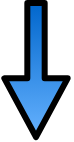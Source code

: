 <mxfile version="14.1.8" type="device" pages="2"><diagram id="1ECVt0NgepYpdvJYvRw1" name="down"><mxGraphModel dx="255" dy="250" grid="1" gridSize="10" guides="1" tooltips="1" connect="1" arrows="1" fold="1" page="1" pageScale="1" pageWidth="100" pageHeight="100" math="0" shadow="0"><root><mxCell id="0"/><mxCell id="1" parent="0"/><mxCell id="ydW8116mq49WozLIjUD5-3" value="" style="shape=flexArrow;endArrow=classic;html=1;endWidth=20;endSize=8.777;width=6.667;strokeWidth=3;fillColor=#66B2FF;gradientDirection=north;gradientColor=#0066CC;" edge="1" parent="1"><mxGeometry width="50" height="50" relative="1" as="geometry"><mxPoint x="49" y="15" as="sourcePoint"/><mxPoint x="49" y="85" as="targetPoint"/></mxGeometry></mxCell></root></mxGraphModel></diagram><diagram id="pu79TZCw-612qQQUJzm4" name="right"><mxGraphModel dx="213" dy="209" grid="1" gridSize="10" guides="1" tooltips="1" connect="1" arrows="1" fold="1" page="1" pageScale="1" pageWidth="100" pageHeight="100" math="0" shadow="0"><root><mxCell id="w2Q4GuKiHMN0-HmtP9ez-0"/><mxCell id="w2Q4GuKiHMN0-HmtP9ez-1" parent="w2Q4GuKiHMN0-HmtP9ez-0"/><mxCell id="C8RYF2GgY3VE1K_C3qrO-0" value="" style="shape=flexArrow;endArrow=classic;html=1;endWidth=20;endSize=8.777;width=6.667;strokeWidth=3;fillColor=#66B2FF;gradientDirection=west;gradientColor=#0066CC;" edge="1" parent="w2Q4GuKiHMN0-HmtP9ez-1"><mxGeometry width="50" height="50" relative="1" as="geometry"><mxPoint x="15" y="49" as="sourcePoint"/><mxPoint x="85" y="49" as="targetPoint"/></mxGeometry></mxCell></root></mxGraphModel></diagram></mxfile>